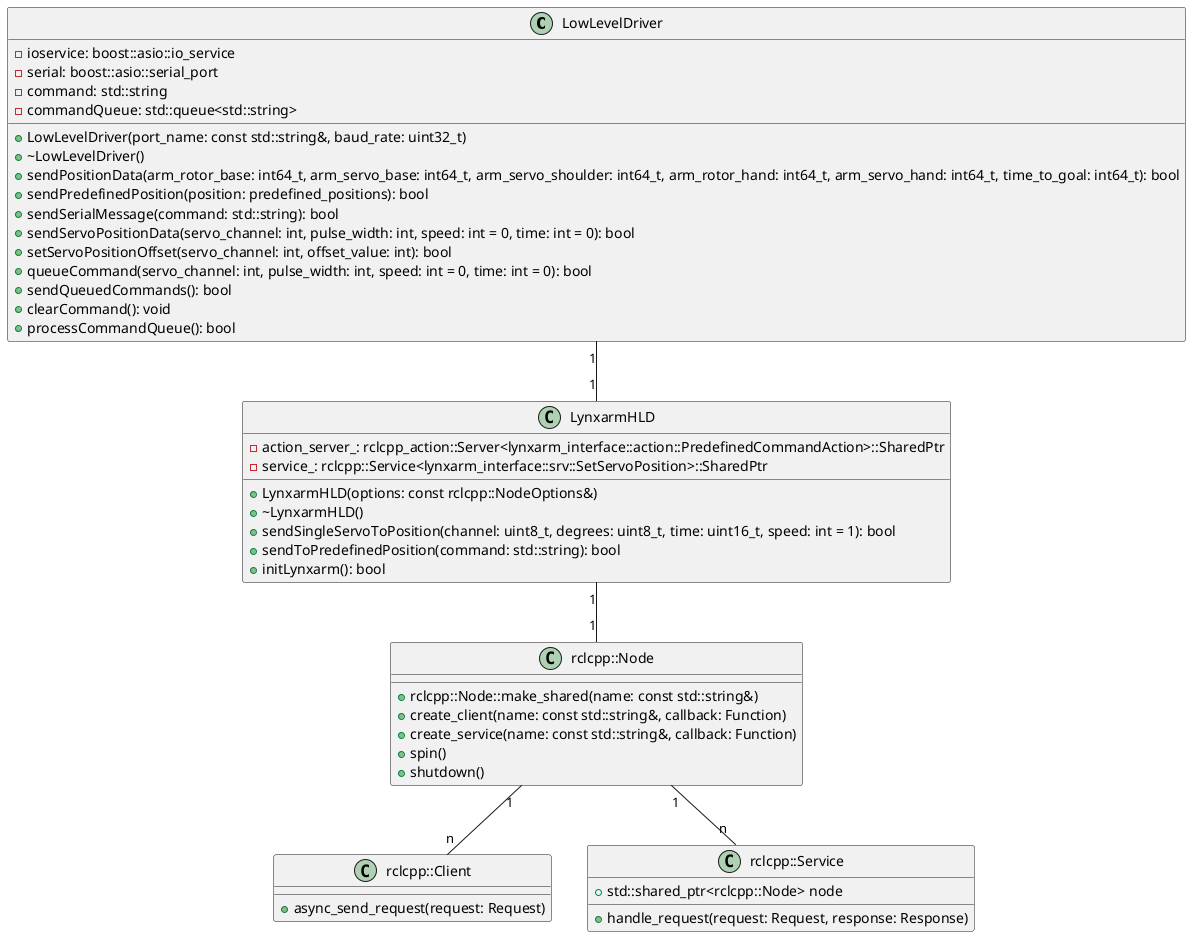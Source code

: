 @startuml

class LowLevelDriver {
    - ioservice: boost::asio::io_service
    - serial: boost::asio::serial_port
    - command: std::string
    - commandQueue: std::queue<std::string>
    + LowLevelDriver(port_name: const std::string&, baud_rate: uint32_t)
    + ~LowLevelDriver()
    + sendPositionData(arm_rotor_base: int64_t, arm_servo_base: int64_t, arm_servo_shoulder: int64_t, arm_rotor_hand: int64_t, arm_servo_hand: int64_t, time_to_goal: int64_t): bool
    + sendPredefinedPosition(position: predefined_positions): bool
    + sendSerialMessage(command: std::string): bool
    + sendServoPositionData(servo_channel: int, pulse_width: int, speed: int = 0, time: int = 0): bool
    + setServoPositionOffset(servo_channel: int, offset_value: int): bool
    + queueCommand(servo_channel: int, pulse_width: int, speed: int = 0, time: int = 0): bool
    + sendQueuedCommands(): bool
    + clearCommand(): void
    + processCommandQueue(): bool
}

class LynxarmHLD {
    - action_server_: rclcpp_action::Server<lynxarm_interface::action::PredefinedCommandAction>::SharedPtr
    - service_: rclcpp::Service<lynxarm_interface::srv::SetServoPosition>::SharedPtr
    + LynxarmHLD(options: const rclcpp::NodeOptions&)
    + ~LynxarmHLD()
    + sendSingleServoToPosition(channel: uint8_t, degrees: uint8_t, time: uint16_t, speed: int = 1): bool
    + sendToPredefinedPosition(command: std::string): bool
    + initLynxarm(): bool
}

class rclcpp::Node {
    + rclcpp::Node::make_shared(name: const std::string&)
    + create_client(name: const std::string&, callback: Function)
    + create_service(name: const std::string&, callback: Function)
    + spin()
    + shutdown()
}

class rclcpp::Client {
    + async_send_request(request: Request)
}

class rclcpp::Service {
    + std::shared_ptr<rclcpp::Node> node
    + handle_request(request: Request, response: Response)
}

LowLevelDriver "1" -- "1" LynxarmHLD
LynxarmHLD "1" -- "1" rclcpp::Node
rclcpp::Node "1" -- "n" rclcpp::Client
rclcpp::Node "1" -- "n" rclcpp::Service

@enduml

